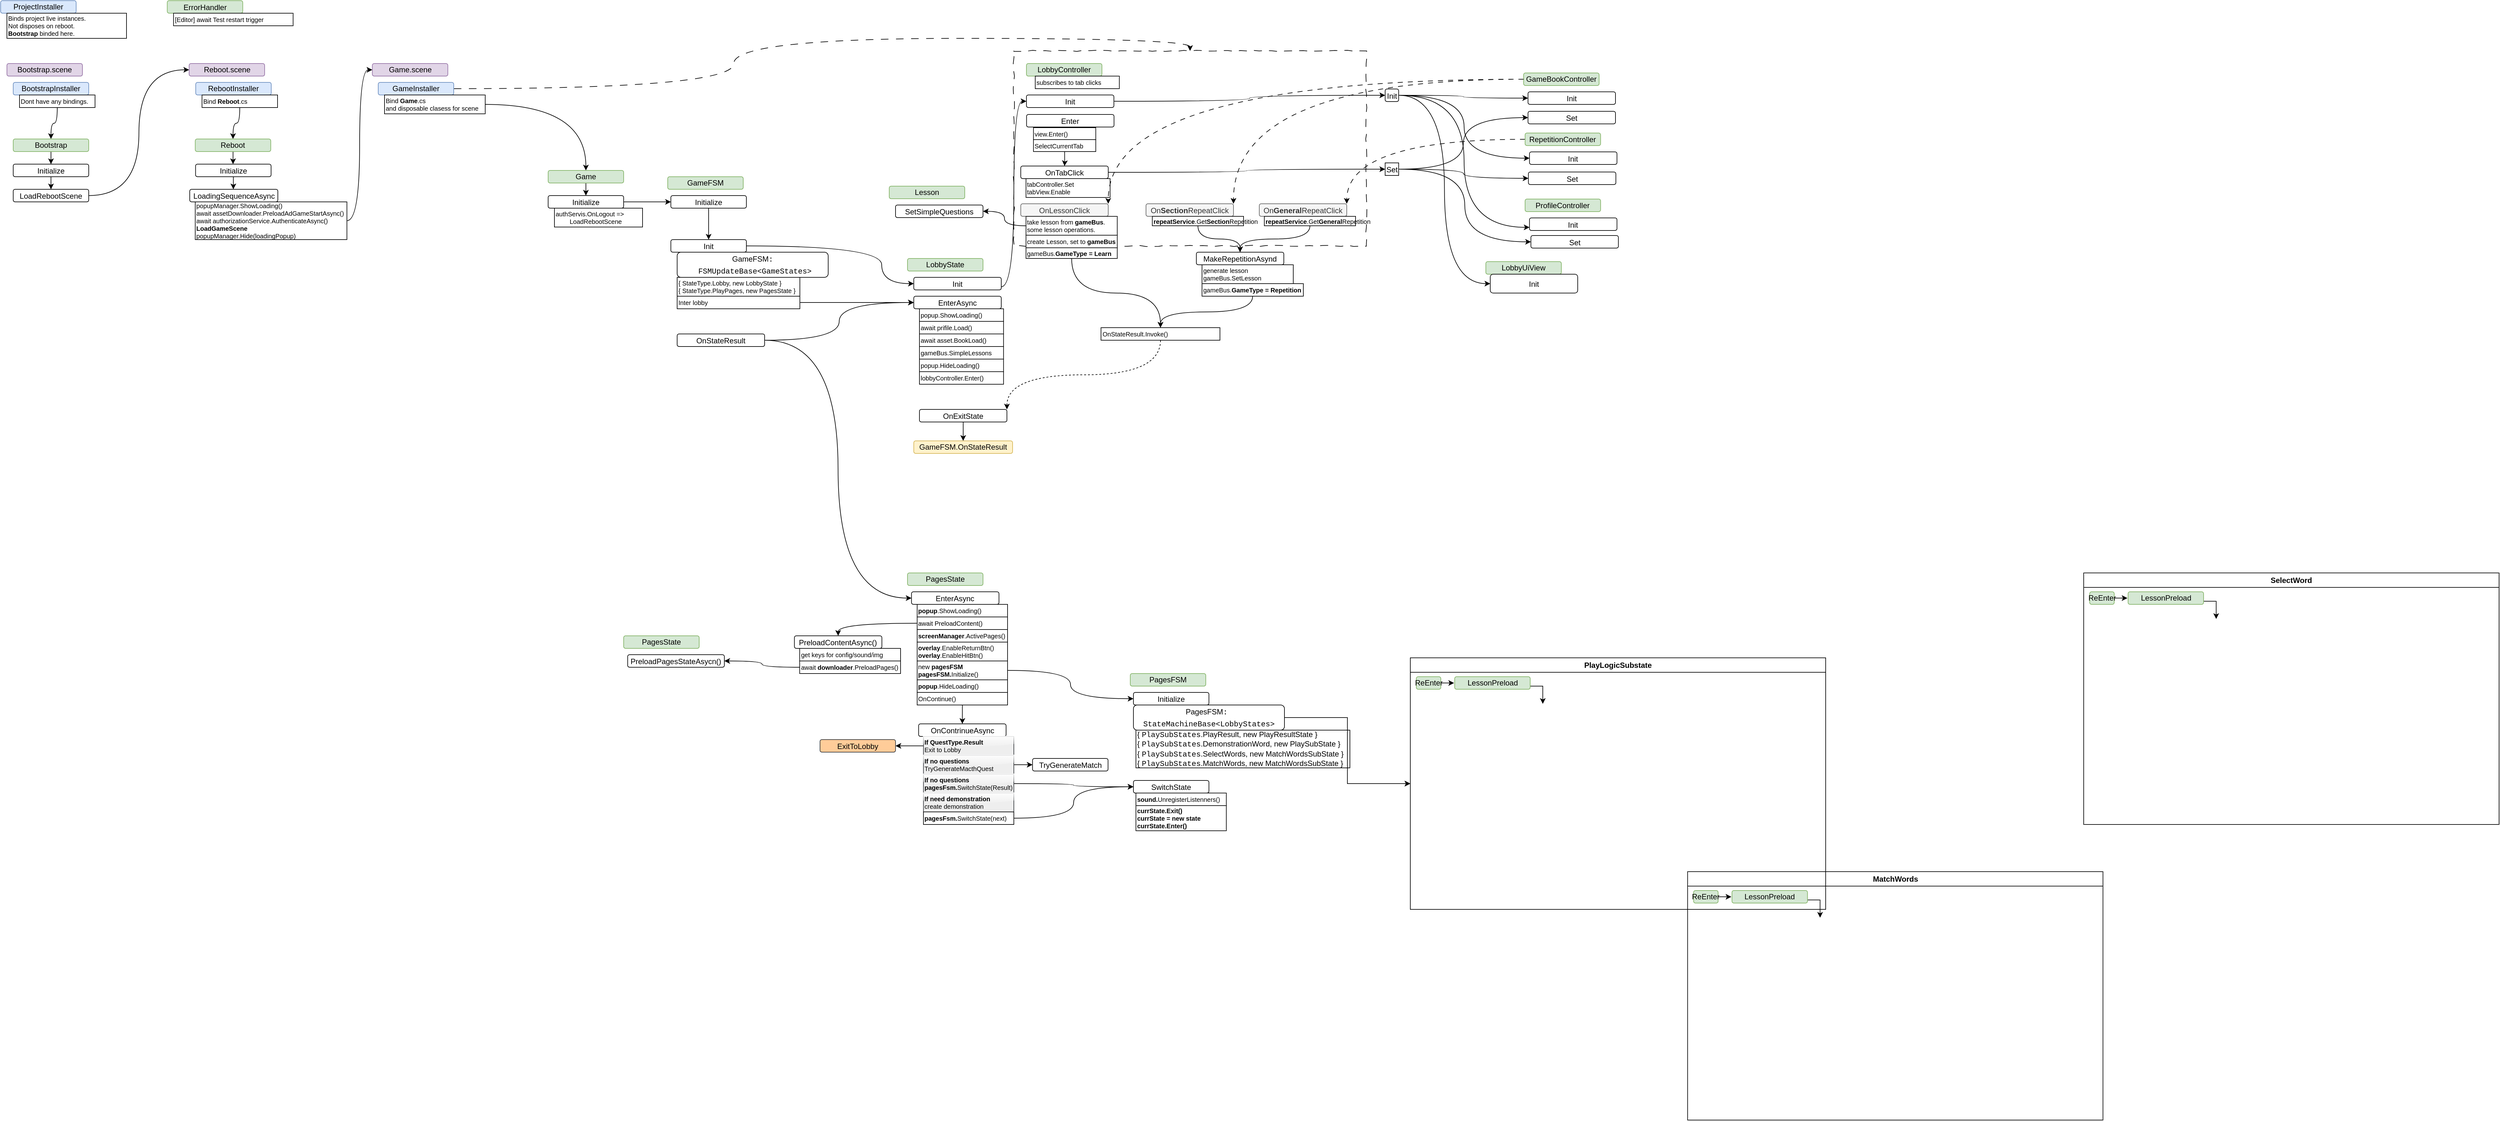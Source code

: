 <mxfile version="26.2.3">
  <diagram id="C5RBs43oDa-KdzZeNtuy" name="Page-1">
    <mxGraphModel dx="2013" dy="2471" grid="1" gridSize="10" guides="1" tooltips="1" connect="1" arrows="1" fold="1" page="1" pageScale="1" pageWidth="827" pageHeight="1169" math="0" shadow="0">
      <root>
        <mxCell id="WIyWlLk6GJQsqaUBKTNV-0" />
        <mxCell id="WIyWlLk6GJQsqaUBKTNV-1" parent="WIyWlLk6GJQsqaUBKTNV-0" />
        <mxCell id="1KqU4_mFGjawnfkBQMv8-101" value="" style="rounded=0;whiteSpace=wrap;html=1;fillColor=none;dashed=1;dashPattern=12 12;comic=1;" vertex="1" parent="WIyWlLk6GJQsqaUBKTNV-1">
          <mxGeometry x="1620" y="-1080" width="560" height="310" as="geometry" />
        </mxCell>
        <mxCell id="HNseLsLBakEeqUfx-rle-98" style="edgeStyle=orthogonalEdgeStyle;rounded=0;orthogonalLoop=1;jettySize=auto;html=1;entryX=0;entryY=0.5;entryDx=0;entryDy=0;exitX=1;exitY=0.5;exitDx=0;exitDy=0;curved=1;" parent="WIyWlLk6GJQsqaUBKTNV-1" source="1KqU4_mFGjawnfkBQMv8-122" target="1KqU4_mFGjawnfkBQMv8-116" edge="1">
          <mxGeometry relative="1" as="geometry" />
        </mxCell>
        <mxCell id="HNseLsLBakEeqUfx-rle-99" style="edgeStyle=orthogonalEdgeStyle;rounded=0;orthogonalLoop=1;jettySize=auto;html=1;entryX=0;entryY=0.5;entryDx=0;entryDy=0;exitX=1;exitY=0.5;exitDx=0;exitDy=0;curved=1;" parent="WIyWlLk6GJQsqaUBKTNV-1" source="1KqU4_mFGjawnfkBQMv8-122" target="1KqU4_mFGjawnfkBQMv8-123" edge="1">
          <mxGeometry relative="1" as="geometry" />
        </mxCell>
        <mxCell id="WIyWlLk6GJQsqaUBKTNV-3" value="&lt;div style=&quot;line-height: 18px;&quot;&gt;GameFSM&lt;span style=&quot;font-family: Menlo, Monaco, &amp;quot;Courier New&amp;quot;, monospace; white-space: pre;&quot;&gt;:&lt;br&gt; FSMUpdateBase&amp;lt;GameStates&amp;gt;&lt;/span&gt;&lt;/div&gt;" style="rounded=1;whiteSpace=wrap;html=1;fontSize=12;glass=0;strokeWidth=1;shadow=0;" parent="WIyWlLk6GJQsqaUBKTNV-1" vertex="1">
          <mxGeometry x="1085" y="-760" width="240" height="40" as="geometry" />
        </mxCell>
        <mxCell id="lwHccidv2fWYTVkOevZk-2" value="&lt;div&gt;&lt;span style=&quot;background-color: initial;&quot;&gt;{ StateType.Lobby, new LobbyState }&lt;/span&gt;&lt;br&gt;&lt;/div&gt;&lt;div&gt;{ StateType.PlayPages, new PagesState }&lt;/div&gt;" style="rounded=0;whiteSpace=wrap;html=1;align=left;fontSize=10;" parent="WIyWlLk6GJQsqaUBKTNV-1" vertex="1">
          <mxGeometry x="1085" y="-720" width="195" height="30" as="geometry" />
        </mxCell>
        <mxCell id="lwHccidv2fWYTVkOevZk-39" value="&lt;div&gt;LobbyState&lt;/div&gt;" style="rounded=1;whiteSpace=wrap;html=1;glass=0;strokeWidth=1;shadow=0;fillColor=#d5e8d4;strokeColor=#82b366;" parent="WIyWlLk6GJQsqaUBKTNV-1" vertex="1">
          <mxGeometry x="1451" y="-750" width="120" height="20" as="geometry" />
        </mxCell>
        <mxCell id="Aem0WX8BvzpRNGFWT9OV-11" value="PagesState" style="rounded=1;whiteSpace=wrap;html=1;glass=0;strokeWidth=1;shadow=0;fillColor=#d5e8d4;strokeColor=#82b366;" parent="WIyWlLk6GJQsqaUBKTNV-1" vertex="1">
          <mxGeometry x="1451" y="-250" width="120" height="20" as="geometry" />
        </mxCell>
        <mxCell id="HNseLsLBakEeqUfx-rle-73" style="edgeStyle=orthogonalEdgeStyle;rounded=0;orthogonalLoop=1;jettySize=auto;html=1;entryX=0;entryY=0.5;entryDx=0;entryDy=0;" parent="WIyWlLk6GJQsqaUBKTNV-1" source="HNseLsLBakEeqUfx-rle-0" target="HNseLsLBakEeqUfx-rle-38" edge="1">
          <mxGeometry relative="1" as="geometry" />
        </mxCell>
        <mxCell id="HNseLsLBakEeqUfx-rle-0" value="&lt;div style=&quot;line-height: 18px;&quot;&gt;PagesFSM&lt;span style=&quot;font-family: Menlo, Monaco, &amp;quot;Courier New&amp;quot;, monospace; white-space: pre;&quot;&gt;: &lt;br&gt;StateMachineBase&amp;lt;LobbyStates&amp;gt;&lt;/span&gt;&lt;/div&gt;" style="rounded=1;whiteSpace=wrap;html=1;fontSize=12;glass=0;strokeWidth=1;shadow=0;" parent="WIyWlLk6GJQsqaUBKTNV-1" vertex="1">
          <mxGeometry x="1810" y="-40" width="240" height="40" as="geometry" />
        </mxCell>
        <mxCell id="HNseLsLBakEeqUfx-rle-1" value="&lt;div&gt;{&amp;nbsp;&lt;span style=&quot;font-family: Menlo, Monaco, &amp;quot;Courier New&amp;quot;, monospace; white-space: pre;&quot;&gt;PlaySubStates&lt;/span&gt;.PlayResult, new PlayResultState }&lt;br&gt;&lt;/div&gt;&lt;div&gt;&lt;span style=&quot;background-color: initial; color: light-dark(rgb(0, 0, 0), rgb(255, 255, 255));&quot;&gt;{&amp;nbsp;&lt;/span&gt;&lt;span style=&quot;background-color: initial; color: light-dark(rgb(0, 0, 0), rgb(255, 255, 255)); font-family: Menlo, Monaco, &amp;quot;Courier New&amp;quot;, monospace; white-space: pre;&quot;&gt;Play&lt;/span&gt;&lt;span style=&quot;background-color: initial; color: light-dark(rgb(0, 0, 0), rgb(255, 255, 255)); font-family: Menlo, Monaco, &amp;quot;Courier New&amp;quot;, monospace; white-space: pre;&quot;&gt;SubStates&lt;/span&gt;&lt;span style=&quot;background-color: initial; color: light-dark(rgb(0, 0, 0), rgb(255, 255, 255));&quot;&gt;.DemonstrationWord, new PlaySubState }&lt;/span&gt;&lt;/div&gt;&lt;div&gt;&lt;div&gt;&lt;span style=&quot;background-color: initial;&quot;&gt;{&amp;nbsp;&lt;/span&gt;&lt;span style=&quot;background-color: initial; font-family: Menlo, Monaco, &amp;quot;Courier New&amp;quot;, monospace; white-space: pre;&quot;&gt;PlaySubStates&lt;/span&gt;&lt;span style=&quot;background-color: initial;&quot;&gt;.SelectWords, new MatchWordsSubState }&lt;/span&gt;&lt;span style=&quot;background-color: initial;&quot;&gt;&lt;br&gt;{&amp;nbsp;&lt;/span&gt;&lt;span style=&quot;background-color: initial; font-family: Menlo, Monaco, &amp;quot;Courier New&amp;quot;, monospace; white-space: pre;&quot;&gt;PlaySubStates&lt;/span&gt;&lt;span style=&quot;background-color: initial;&quot;&gt;.MatchWords, new MatchWordsSubState }&lt;/span&gt;&lt;/div&gt;&lt;/div&gt;" style="rounded=0;whiteSpace=wrap;html=1;align=left;" parent="WIyWlLk6GJQsqaUBKTNV-1" vertex="1">
          <mxGeometry x="1814" width="340" height="60" as="geometry" />
        </mxCell>
        <mxCell id="HNseLsLBakEeqUfx-rle-90" style="edgeStyle=orthogonalEdgeStyle;rounded=0;orthogonalLoop=1;jettySize=auto;html=1;entryX=0.5;entryY=0;entryDx=0;entryDy=0;" parent="WIyWlLk6GJQsqaUBKTNV-1" source="HNseLsLBakEeqUfx-rle-2" target="1KqU4_mFGjawnfkBQMv8-49" edge="1">
          <mxGeometry relative="1" as="geometry" />
        </mxCell>
        <mxCell id="HNseLsLBakEeqUfx-rle-2" value="&lt;div&gt;Game&lt;/div&gt;" style="rounded=1;whiteSpace=wrap;html=1;glass=0;strokeWidth=1;shadow=0;fillColor=#d5e8d4;strokeColor=#82b366;" parent="WIyWlLk6GJQsqaUBKTNV-1" vertex="1">
          <mxGeometry x="880" y="-890" width="120" height="20" as="geometry" />
        </mxCell>
        <mxCell id="HNseLsLBakEeqUfx-rle-68" value="MatchWords" style="swimlane;whiteSpace=wrap;html=1;startSize=23;" parent="WIyWlLk6GJQsqaUBKTNV-1" vertex="1">
          <mxGeometry x="2690.62" y="225" width="660" height="395" as="geometry">
            <mxRectangle x="2263" y="-150" width="180" height="30" as="alternateBounds" />
          </mxGeometry>
        </mxCell>
        <mxCell id="HNseLsLBakEeqUfx-rle-69" style="edgeStyle=orthogonalEdgeStyle;rounded=0;orthogonalLoop=1;jettySize=auto;html=1;exitX=1;exitY=0.75;exitDx=0;exitDy=0;" parent="HNseLsLBakEeqUfx-rle-68" source="HNseLsLBakEeqUfx-rle-70" edge="1">
          <mxGeometry relative="1" as="geometry">
            <Array as="points">
              <mxPoint x="210.5" y="45" />
            </Array>
            <mxPoint x="210.5" y="73.2" as="targetPoint" />
          </mxGeometry>
        </mxCell>
        <mxCell id="HNseLsLBakEeqUfx-rle-70" value="&lt;div&gt;LessonPreload&lt;/div&gt;" style="rounded=1;whiteSpace=wrap;html=1;glass=0;strokeWidth=1;shadow=0;fillColor=#d5e8d4;strokeColor=#82b366;" parent="HNseLsLBakEeqUfx-rle-68" vertex="1">
          <mxGeometry x="70.5" y="30" width="120" height="20" as="geometry" />
        </mxCell>
        <mxCell id="HNseLsLBakEeqUfx-rle-71" style="edgeStyle=orthogonalEdgeStyle;rounded=0;orthogonalLoop=1;jettySize=auto;html=1;exitX=1;exitY=0.5;exitDx=0;exitDy=0;" parent="HNseLsLBakEeqUfx-rle-68" source="HNseLsLBakEeqUfx-rle-72" edge="1">
          <mxGeometry relative="1" as="geometry">
            <mxPoint x="69.5" y="40" as="targetPoint" />
          </mxGeometry>
        </mxCell>
        <mxCell id="HNseLsLBakEeqUfx-rle-72" value="ReEnter" style="rounded=1;whiteSpace=wrap;html=1;glass=0;strokeWidth=1;shadow=0;fillColor=#d5e8d4;strokeColor=#82b366;" parent="HNseLsLBakEeqUfx-rle-68" vertex="1">
          <mxGeometry x="9.5" y="30" width="39" height="20" as="geometry" />
        </mxCell>
        <mxCell id="HNseLsLBakEeqUfx-rle-74" value="" style="edgeStyle=orthogonalEdgeStyle;rounded=0;orthogonalLoop=1;jettySize=auto;html=1;entryX=0;entryY=0.5;entryDx=0;entryDy=0;" parent="WIyWlLk6GJQsqaUBKTNV-1" source="HNseLsLBakEeqUfx-rle-0" target="HNseLsLBakEeqUfx-rle-38" edge="1">
          <mxGeometry relative="1" as="geometry">
            <mxPoint x="1919" y="-140" as="sourcePoint" />
            <mxPoint x="2223" y="-140" as="targetPoint" />
          </mxGeometry>
        </mxCell>
        <mxCell id="HNseLsLBakEeqUfx-rle-38" value="PlayLogicSubstate" style="swimlane;whiteSpace=wrap;html=1;" parent="WIyWlLk6GJQsqaUBKTNV-1" vertex="1">
          <mxGeometry x="2250" y="-115" width="660" height="400" as="geometry">
            <mxRectangle x="2054" y="-155" width="180" height="30" as="alternateBounds" />
          </mxGeometry>
        </mxCell>
        <mxCell id="HNseLsLBakEeqUfx-rle-43" style="edgeStyle=orthogonalEdgeStyle;rounded=0;orthogonalLoop=1;jettySize=auto;html=1;exitX=1;exitY=0.75;exitDx=0;exitDy=0;" parent="HNseLsLBakEeqUfx-rle-38" source="HNseLsLBakEeqUfx-rle-44" edge="1">
          <mxGeometry relative="1" as="geometry">
            <Array as="points">
              <mxPoint x="210.5" y="45" />
            </Array>
            <mxPoint x="210.5" y="73.2" as="targetPoint" />
          </mxGeometry>
        </mxCell>
        <mxCell id="HNseLsLBakEeqUfx-rle-44" value="&lt;div&gt;LessonPreload&lt;/div&gt;" style="rounded=1;whiteSpace=wrap;html=1;glass=0;strokeWidth=1;shadow=0;fillColor=#d5e8d4;strokeColor=#82b366;" parent="HNseLsLBakEeqUfx-rle-38" vertex="1">
          <mxGeometry x="70.5" y="30" width="120" height="20" as="geometry" />
        </mxCell>
        <mxCell id="HNseLsLBakEeqUfx-rle-53" style="edgeStyle=orthogonalEdgeStyle;rounded=0;orthogonalLoop=1;jettySize=auto;html=1;exitX=1;exitY=0.5;exitDx=0;exitDy=0;" parent="HNseLsLBakEeqUfx-rle-38" source="HNseLsLBakEeqUfx-rle-54" edge="1">
          <mxGeometry relative="1" as="geometry">
            <mxPoint x="69.5" y="40" as="targetPoint" />
          </mxGeometry>
        </mxCell>
        <mxCell id="HNseLsLBakEeqUfx-rle-54" value="ReEnter" style="rounded=1;whiteSpace=wrap;html=1;glass=0;strokeWidth=1;shadow=0;fillColor=#d5e8d4;strokeColor=#82b366;" parent="HNseLsLBakEeqUfx-rle-38" vertex="1">
          <mxGeometry x="9.5" y="30" width="39" height="20" as="geometry" />
        </mxCell>
        <mxCell id="HNseLsLBakEeqUfx-rle-81" style="edgeStyle=orthogonalEdgeStyle;rounded=0;orthogonalLoop=1;jettySize=auto;html=1;entryX=0;entryY=0.5;entryDx=0;entryDy=0;curved=1;" parent="WIyWlLk6GJQsqaUBKTNV-1" source="1KqU4_mFGjawnfkBQMv8-128" target="1KqU4_mFGjawnfkBQMv8-175" edge="1">
          <mxGeometry relative="1" as="geometry">
            <mxPoint x="1650" y="-290" as="targetPoint" />
            <mxPoint x="1571" y="-200" as="sourcePoint" />
          </mxGeometry>
        </mxCell>
        <mxCell id="HNseLsLBakEeqUfx-rle-82" value="SelectWord" style="swimlane;whiteSpace=wrap;html=1;startSize=23;" parent="WIyWlLk6GJQsqaUBKTNV-1" vertex="1">
          <mxGeometry x="3320" y="-250" width="660" height="400" as="geometry">
            <mxRectangle x="2464" y="-150" width="180" height="30" as="alternateBounds" />
          </mxGeometry>
        </mxCell>
        <mxCell id="HNseLsLBakEeqUfx-rle-83" style="edgeStyle=orthogonalEdgeStyle;rounded=0;orthogonalLoop=1;jettySize=auto;html=1;exitX=1;exitY=0.75;exitDx=0;exitDy=0;" parent="HNseLsLBakEeqUfx-rle-82" source="HNseLsLBakEeqUfx-rle-84" edge="1">
          <mxGeometry relative="1" as="geometry">
            <Array as="points">
              <mxPoint x="210.5" y="45" />
            </Array>
            <mxPoint x="210.5" y="73.2" as="targetPoint" />
          </mxGeometry>
        </mxCell>
        <mxCell id="HNseLsLBakEeqUfx-rle-84" value="&lt;div&gt;LessonPreload&lt;/div&gt;" style="rounded=1;whiteSpace=wrap;html=1;glass=0;strokeWidth=1;shadow=0;fillColor=#d5e8d4;strokeColor=#82b366;" parent="HNseLsLBakEeqUfx-rle-82" vertex="1">
          <mxGeometry x="70.5" y="30" width="120" height="20" as="geometry" />
        </mxCell>
        <mxCell id="HNseLsLBakEeqUfx-rle-85" style="edgeStyle=orthogonalEdgeStyle;rounded=0;orthogonalLoop=1;jettySize=auto;html=1;exitX=1;exitY=0.5;exitDx=0;exitDy=0;" parent="HNseLsLBakEeqUfx-rle-82" source="HNseLsLBakEeqUfx-rle-86" edge="1">
          <mxGeometry relative="1" as="geometry">
            <mxPoint x="69.5" y="40" as="targetPoint" />
          </mxGeometry>
        </mxCell>
        <mxCell id="HNseLsLBakEeqUfx-rle-86" value="ReEnter" style="rounded=1;whiteSpace=wrap;html=1;glass=0;strokeWidth=1;shadow=0;fillColor=#d5e8d4;strokeColor=#82b366;" parent="HNseLsLBakEeqUfx-rle-82" vertex="1">
          <mxGeometry x="9.5" y="30" width="39" height="20" as="geometry" />
        </mxCell>
        <mxCell id="Xbszcy3RC4SYlAQT6yKl-1" style="edgeStyle=orthogonalEdgeStyle;rounded=0;orthogonalLoop=1;jettySize=auto;html=1;exitX=0.5;exitY=1;exitDx=0;exitDy=0;" parent="WIyWlLk6GJQsqaUBKTNV-1" source="lwHccidv2fWYTVkOevZk-2" target="lwHccidv2fWYTVkOevZk-2" edge="1">
          <mxGeometry relative="1" as="geometry" />
        </mxCell>
        <mxCell id="1KqU4_mFGjawnfkBQMv8-161" style="edgeStyle=orthogonalEdgeStyle;rounded=0;orthogonalLoop=1;jettySize=auto;html=1;entryX=1;entryY=0;entryDx=0;entryDy=0;curved=1;dashed=1;exitX=0.5;exitY=1;exitDx=0;exitDy=0;" edge="1" parent="WIyWlLk6GJQsqaUBKTNV-1" source="1KqU4_mFGjawnfkBQMv8-85" target="1KqU4_mFGjawnfkBQMv8-162">
          <mxGeometry relative="1" as="geometry" />
        </mxCell>
        <mxCell id="Xbszcy3RC4SYlAQT6yKl-18" value="&lt;div&gt;GameFSM.OnStateResult&lt;/div&gt;" style="rounded=1;whiteSpace=wrap;html=1;glass=0;strokeWidth=1;shadow=0;fillColor=#fff2cc;strokeColor=#d6b656;" parent="WIyWlLk6GJQsqaUBKTNV-1" vertex="1">
          <mxGeometry x="1461" y="-460" width="157" height="20" as="geometry" />
        </mxCell>
        <mxCell id="1KqU4_mFGjawnfkBQMv8-0" value="&lt;div&gt;Bootstrap.scene&lt;/div&gt;" style="rounded=1;whiteSpace=wrap;html=1;glass=0;strokeWidth=1;shadow=0;fillColor=#e1d5e7;strokeColor=#9673a6;" vertex="1" parent="WIyWlLk6GJQsqaUBKTNV-1">
          <mxGeometry x="20" y="-1060" width="120" height="20" as="geometry" />
        </mxCell>
        <mxCell id="1KqU4_mFGjawnfkBQMv8-1" value="&lt;div&gt;Reboot.scene&lt;/div&gt;" style="rounded=1;whiteSpace=wrap;html=1;glass=0;strokeWidth=1;shadow=0;fillColor=#e1d5e7;strokeColor=#9673a6;" vertex="1" parent="WIyWlLk6GJQsqaUBKTNV-1">
          <mxGeometry x="309.51" y="-1060" width="120" height="20" as="geometry" />
        </mxCell>
        <mxCell id="1KqU4_mFGjawnfkBQMv8-2" value="&lt;div&gt;Game.scene&lt;/div&gt;" style="rounded=1;whiteSpace=wrap;html=1;glass=0;strokeWidth=1;shadow=0;fillColor=#e1d5e7;strokeColor=#9673a6;" vertex="1" parent="WIyWlLk6GJQsqaUBKTNV-1">
          <mxGeometry x="600.63" y="-1060" width="120" height="20" as="geometry" />
        </mxCell>
        <mxCell id="1KqU4_mFGjawnfkBQMv8-3" value="&lt;div&gt;ProjectInstaller&lt;/div&gt;" style="rounded=1;whiteSpace=wrap;html=1;glass=0;strokeWidth=1;shadow=0;fillColor=#dae8fc;strokeColor=#6c8ebf;" vertex="1" parent="WIyWlLk6GJQsqaUBKTNV-1">
          <mxGeometry x="10" y="-1160" width="120" height="20" as="geometry" />
        </mxCell>
        <mxCell id="1KqU4_mFGjawnfkBQMv8-5" value="&lt;div&gt;Binds project live instances.&lt;br&gt;Not disposes on reboot.&lt;/div&gt;&lt;div&gt;&lt;b&gt;Bootstrap&lt;/b&gt; binded here.&lt;/div&gt;" style="rounded=0;whiteSpace=wrap;html=1;align=left;fontSize=10;" vertex="1" parent="WIyWlLk6GJQsqaUBKTNV-1">
          <mxGeometry x="20" y="-1140" width="190" height="40" as="geometry" />
        </mxCell>
        <mxCell id="1KqU4_mFGjawnfkBQMv8-7" value="&lt;div&gt;BootstrapInstaller&lt;/div&gt;" style="rounded=1;whiteSpace=wrap;html=1;glass=0;strokeWidth=1;shadow=0;fillColor=#dae8fc;strokeColor=#6c8ebf;" vertex="1" parent="WIyWlLk6GJQsqaUBKTNV-1">
          <mxGeometry x="30" y="-1030" width="120" height="20" as="geometry" />
        </mxCell>
        <mxCell id="1KqU4_mFGjawnfkBQMv8-48" style="edgeStyle=orthogonalEdgeStyle;rounded=0;orthogonalLoop=1;jettySize=auto;html=1;entryX=0.5;entryY=0;entryDx=0;entryDy=0;curved=1;" edge="1" parent="WIyWlLk6GJQsqaUBKTNV-1" source="1KqU4_mFGjawnfkBQMv8-8" target="1KqU4_mFGjawnfkBQMv8-9">
          <mxGeometry relative="1" as="geometry" />
        </mxCell>
        <mxCell id="1KqU4_mFGjawnfkBQMv8-8" value="Dont have any bindings." style="rounded=0;whiteSpace=wrap;html=1;align=left;fontSize=10;" vertex="1" parent="WIyWlLk6GJQsqaUBKTNV-1">
          <mxGeometry x="40" y="-1010" width="120" height="20" as="geometry" />
        </mxCell>
        <mxCell id="1KqU4_mFGjawnfkBQMv8-15" style="edgeStyle=orthogonalEdgeStyle;rounded=0;orthogonalLoop=1;jettySize=auto;html=1;entryX=0.5;entryY=0;entryDx=0;entryDy=0;" edge="1" parent="WIyWlLk6GJQsqaUBKTNV-1" source="1KqU4_mFGjawnfkBQMv8-9" target="1KqU4_mFGjawnfkBQMv8-45">
          <mxGeometry relative="1" as="geometry">
            <mxPoint x="70" y="-880" as="targetPoint" />
          </mxGeometry>
        </mxCell>
        <mxCell id="1KqU4_mFGjawnfkBQMv8-9" value="&lt;div&gt;Bootstrap&lt;/div&gt;" style="rounded=1;whiteSpace=wrap;html=1;glass=0;strokeWidth=1;shadow=0;fillColor=#d5e8d4;strokeColor=#82b366;" vertex="1" parent="WIyWlLk6GJQsqaUBKTNV-1">
          <mxGeometry x="30" y="-940" width="120" height="20" as="geometry" />
        </mxCell>
        <mxCell id="1KqU4_mFGjawnfkBQMv8-11" value="&lt;div style=&quot;line-height: 18px;&quot;&gt;ErrorHandler&lt;/div&gt;" style="rounded=1;whiteSpace=wrap;html=1;fontSize=12;glass=0;strokeWidth=1;shadow=0;fillColor=#d5e8d4;strokeColor=#82b366;" vertex="1" parent="WIyWlLk6GJQsqaUBKTNV-1">
          <mxGeometry x="274.75" y="-1160" width="120" height="20" as="geometry" />
        </mxCell>
        <mxCell id="1KqU4_mFGjawnfkBQMv8-13" value="[Editor] await Test restart trigger" style="rounded=0;whiteSpace=wrap;html=1;align=left;fontSize=10;" vertex="1" parent="WIyWlLk6GJQsqaUBKTNV-1">
          <mxGeometry x="284.75" y="-1140" width="190" height="20" as="geometry" />
        </mxCell>
        <mxCell id="1KqU4_mFGjawnfkBQMv8-22" style="edgeStyle=orthogonalEdgeStyle;rounded=0;orthogonalLoop=1;jettySize=auto;html=1;entryX=0;entryY=0.5;entryDx=0;entryDy=0;curved=1;exitX=1;exitY=0.5;exitDx=0;exitDy=0;" edge="1" parent="WIyWlLk6GJQsqaUBKTNV-1" source="1KqU4_mFGjawnfkBQMv8-46" target="1KqU4_mFGjawnfkBQMv8-1">
          <mxGeometry relative="1" as="geometry" />
        </mxCell>
        <mxCell id="1KqU4_mFGjawnfkBQMv8-18" value="&lt;div&gt;RebootInstaller&lt;/div&gt;" style="rounded=1;whiteSpace=wrap;html=1;glass=0;strokeWidth=1;shadow=0;fillColor=#dae8fc;strokeColor=#6c8ebf;" vertex="1" parent="WIyWlLk6GJQsqaUBKTNV-1">
          <mxGeometry x="320" y="-1030" width="120" height="20" as="geometry" />
        </mxCell>
        <mxCell id="1KqU4_mFGjawnfkBQMv8-32" style="edgeStyle=orthogonalEdgeStyle;rounded=0;orthogonalLoop=1;jettySize=auto;html=1;entryX=0.5;entryY=0;entryDx=0;entryDy=0;curved=1;" edge="1" parent="WIyWlLk6GJQsqaUBKTNV-1" source="1KqU4_mFGjawnfkBQMv8-19" target="1KqU4_mFGjawnfkBQMv8-23">
          <mxGeometry relative="1" as="geometry" />
        </mxCell>
        <mxCell id="1KqU4_mFGjawnfkBQMv8-19" value="Bind &lt;b&gt;Reboot&lt;/b&gt;.cs" style="rounded=0;whiteSpace=wrap;html=1;align=left;fontSize=10;" vertex="1" parent="WIyWlLk6GJQsqaUBKTNV-1">
          <mxGeometry x="330" y="-1010" width="120" height="20" as="geometry" />
        </mxCell>
        <mxCell id="1KqU4_mFGjawnfkBQMv8-26" style="edgeStyle=orthogonalEdgeStyle;rounded=0;orthogonalLoop=1;jettySize=auto;html=1;entryX=0.5;entryY=0;entryDx=0;entryDy=0;" edge="1" parent="WIyWlLk6GJQsqaUBKTNV-1" source="1KqU4_mFGjawnfkBQMv8-20" target="1KqU4_mFGjawnfkBQMv8-24">
          <mxGeometry relative="1" as="geometry" />
        </mxCell>
        <mxCell id="1KqU4_mFGjawnfkBQMv8-20" value="&lt;div style=&quot;line-height: 18px;&quot;&gt;Initialize&lt;/div&gt;" style="rounded=1;whiteSpace=wrap;html=1;fontSize=12;glass=0;strokeWidth=1;shadow=0;" vertex="1" parent="WIyWlLk6GJQsqaUBKTNV-1">
          <mxGeometry x="319.76" y="-900" width="120" height="20" as="geometry" />
        </mxCell>
        <mxCell id="1KqU4_mFGjawnfkBQMv8-27" style="edgeStyle=orthogonalEdgeStyle;rounded=0;orthogonalLoop=1;jettySize=auto;html=1;entryX=0;entryY=0.5;entryDx=0;entryDy=0;curved=1;exitX=1;exitY=0.5;exitDx=0;exitDy=0;" edge="1" parent="WIyWlLk6GJQsqaUBKTNV-1" source="1KqU4_mFGjawnfkBQMv8-21" target="1KqU4_mFGjawnfkBQMv8-2">
          <mxGeometry relative="1" as="geometry" />
        </mxCell>
        <mxCell id="1KqU4_mFGjawnfkBQMv8-21" value="&lt;div&gt;popupManager.ShowLoading()&lt;br&gt;await assetDownloader.PreloadAdGameStartAsync()&lt;br&gt;await authorizationService.AuthenticateAsync()&lt;br&gt;&lt;b&gt;LoadGameScene&lt;/b&gt;&lt;br&gt;popupManager.Hide(loadingPopup)&lt;/div&gt;" style="rounded=0;whiteSpace=wrap;html=1;align=left;fontSize=10;" vertex="1" parent="WIyWlLk6GJQsqaUBKTNV-1">
          <mxGeometry x="319.25" y="-840" width="241" height="60" as="geometry" />
        </mxCell>
        <mxCell id="1KqU4_mFGjawnfkBQMv8-25" style="edgeStyle=orthogonalEdgeStyle;rounded=0;orthogonalLoop=1;jettySize=auto;html=1;" edge="1" parent="WIyWlLk6GJQsqaUBKTNV-1" source="1KqU4_mFGjawnfkBQMv8-23" target="1KqU4_mFGjawnfkBQMv8-20">
          <mxGeometry relative="1" as="geometry" />
        </mxCell>
        <mxCell id="1KqU4_mFGjawnfkBQMv8-23" value="&lt;div&gt;Reboot&lt;/div&gt;" style="rounded=1;whiteSpace=wrap;html=1;glass=0;strokeWidth=1;shadow=0;fillColor=#d5e8d4;strokeColor=#82b366;" vertex="1" parent="WIyWlLk6GJQsqaUBKTNV-1">
          <mxGeometry x="319.25" y="-940" width="120" height="20" as="geometry" />
        </mxCell>
        <mxCell id="1KqU4_mFGjawnfkBQMv8-24" value="&lt;div style=&quot;line-height: 18px;&quot;&gt;LoadingSequenceAsync&lt;/div&gt;" style="rounded=1;whiteSpace=wrap;html=1;fontSize=12;glass=0;strokeWidth=1;shadow=0;" vertex="1" parent="WIyWlLk6GJQsqaUBKTNV-1">
          <mxGeometry x="310.5" y="-860" width="140" height="20" as="geometry" />
        </mxCell>
        <mxCell id="1KqU4_mFGjawnfkBQMv8-87" style="edgeStyle=orthogonalEdgeStyle;rounded=0;orthogonalLoop=1;jettySize=auto;html=1;curved=1;dashed=1;dashPattern=12 12;entryX=0.5;entryY=0;entryDx=0;entryDy=0;" edge="1" parent="WIyWlLk6GJQsqaUBKTNV-1" source="1KqU4_mFGjawnfkBQMv8-33" target="1KqU4_mFGjawnfkBQMv8-101">
          <mxGeometry relative="1" as="geometry">
            <mxPoint x="1330" y="-1040" as="targetPoint" />
          </mxGeometry>
        </mxCell>
        <mxCell id="1KqU4_mFGjawnfkBQMv8-33" value="&lt;div&gt;GameInstaller&lt;/div&gt;" style="rounded=1;whiteSpace=wrap;html=1;glass=0;strokeWidth=1;shadow=0;fillColor=#dae8fc;strokeColor=#6c8ebf;" vertex="1" parent="WIyWlLk6GJQsqaUBKTNV-1">
          <mxGeometry x="610.0" y="-1030" width="120" height="20" as="geometry" />
        </mxCell>
        <mxCell id="1KqU4_mFGjawnfkBQMv8-39" style="edgeStyle=orthogonalEdgeStyle;rounded=0;orthogonalLoop=1;jettySize=auto;html=1;entryX=0.5;entryY=0;entryDx=0;entryDy=0;curved=1;" edge="1" parent="WIyWlLk6GJQsqaUBKTNV-1" source="1KqU4_mFGjawnfkBQMv8-34" target="HNseLsLBakEeqUfx-rle-2">
          <mxGeometry relative="1" as="geometry">
            <mxPoint x="670.63" y="-940" as="targetPoint" />
          </mxGeometry>
        </mxCell>
        <mxCell id="1KqU4_mFGjawnfkBQMv8-34" value="Bind &lt;b&gt;Game&lt;/b&gt;.cs&lt;br&gt;and disposable clasess for scene" style="rounded=0;whiteSpace=wrap;html=1;align=left;fontSize=10;" vertex="1" parent="WIyWlLk6GJQsqaUBKTNV-1">
          <mxGeometry x="620" y="-1010" width="160" height="30" as="geometry" />
        </mxCell>
        <mxCell id="1KqU4_mFGjawnfkBQMv8-47" style="edgeStyle=orthogonalEdgeStyle;rounded=0;orthogonalLoop=1;jettySize=auto;html=1;entryX=0.5;entryY=0;entryDx=0;entryDy=0;" edge="1" parent="WIyWlLk6GJQsqaUBKTNV-1" source="1KqU4_mFGjawnfkBQMv8-45" target="1KqU4_mFGjawnfkBQMv8-46">
          <mxGeometry relative="1" as="geometry" />
        </mxCell>
        <mxCell id="1KqU4_mFGjawnfkBQMv8-45" value="&lt;div style=&quot;line-height: 18px;&quot;&gt;Initialize&lt;/div&gt;" style="rounded=1;whiteSpace=wrap;html=1;fontSize=12;glass=0;strokeWidth=1;shadow=0;" vertex="1" parent="WIyWlLk6GJQsqaUBKTNV-1">
          <mxGeometry x="30" y="-900" width="120" height="20" as="geometry" />
        </mxCell>
        <mxCell id="1KqU4_mFGjawnfkBQMv8-46" value="&lt;div style=&quot;line-height: 18px;&quot;&gt;LoadRebootScene&lt;/div&gt;" style="rounded=1;whiteSpace=wrap;html=1;fontSize=12;glass=0;strokeWidth=1;shadow=0;" vertex="1" parent="WIyWlLk6GJQsqaUBKTNV-1">
          <mxGeometry x="30" y="-860" width="120" height="20" as="geometry" />
        </mxCell>
        <mxCell id="1KqU4_mFGjawnfkBQMv8-54" style="edgeStyle=orthogonalEdgeStyle;rounded=0;orthogonalLoop=1;jettySize=auto;html=1;curved=1;" edge="1" parent="WIyWlLk6GJQsqaUBKTNV-1" source="1KqU4_mFGjawnfkBQMv8-49" target="1KqU4_mFGjawnfkBQMv8-53">
          <mxGeometry relative="1" as="geometry">
            <mxPoint x="1030" y="-840.0" as="targetPoint" />
          </mxGeometry>
        </mxCell>
        <mxCell id="1KqU4_mFGjawnfkBQMv8-49" value="&lt;div style=&quot;line-height: 18px;&quot;&gt;Initialize&lt;/div&gt;" style="rounded=1;whiteSpace=wrap;html=1;fontSize=12;glass=0;strokeWidth=1;shadow=0;" vertex="1" parent="WIyWlLk6GJQsqaUBKTNV-1">
          <mxGeometry x="880" y="-850" width="120" height="20" as="geometry" />
        </mxCell>
        <mxCell id="1KqU4_mFGjawnfkBQMv8-52" value="&lt;div&gt;GameFSM&lt;/div&gt;" style="rounded=1;whiteSpace=wrap;html=1;glass=0;strokeWidth=1;shadow=0;fillColor=#d5e8d4;strokeColor=#82b366;" vertex="1" parent="WIyWlLk6GJQsqaUBKTNV-1">
          <mxGeometry x="1070" y="-880" width="120" height="20" as="geometry" />
        </mxCell>
        <mxCell id="1KqU4_mFGjawnfkBQMv8-57" style="edgeStyle=orthogonalEdgeStyle;rounded=0;orthogonalLoop=1;jettySize=auto;html=1;entryX=0.5;entryY=0;entryDx=0;entryDy=0;" edge="1" parent="WIyWlLk6GJQsqaUBKTNV-1" source="1KqU4_mFGjawnfkBQMv8-53" target="1KqU4_mFGjawnfkBQMv8-56">
          <mxGeometry relative="1" as="geometry" />
        </mxCell>
        <mxCell id="1KqU4_mFGjawnfkBQMv8-53" value="&lt;div style=&quot;line-height: 18px;&quot;&gt;Initialize&lt;/div&gt;" style="rounded=1;whiteSpace=wrap;html=1;fontSize=12;glass=0;strokeWidth=1;shadow=0;" vertex="1" parent="WIyWlLk6GJQsqaUBKTNV-1">
          <mxGeometry x="1075" y="-850" width="120" height="20" as="geometry" />
        </mxCell>
        <mxCell id="1KqU4_mFGjawnfkBQMv8-55" value="authServis.OnLogout =&amp;gt;&lt;div&gt;&lt;span style=&quot;white-space: pre;&quot;&gt;&#x9;&lt;/span&gt;LoadRebootScene&lt;br&gt;&lt;/div&gt;" style="rounded=0;whiteSpace=wrap;html=1;align=left;fontSize=10;" vertex="1" parent="WIyWlLk6GJQsqaUBKTNV-1">
          <mxGeometry x="890" y="-830" width="140" height="30" as="geometry" />
        </mxCell>
        <mxCell id="1KqU4_mFGjawnfkBQMv8-83" style="edgeStyle=orthogonalEdgeStyle;rounded=0;orthogonalLoop=1;jettySize=auto;html=1;entryX=0;entryY=0.5;entryDx=0;entryDy=0;curved=1;" edge="1" parent="WIyWlLk6GJQsqaUBKTNV-1" source="1KqU4_mFGjawnfkBQMv8-56" target="1KqU4_mFGjawnfkBQMv8-82">
          <mxGeometry relative="1" as="geometry">
            <Array as="points">
              <mxPoint x="1410" y="-770" />
              <mxPoint x="1410" y="-710" />
            </Array>
          </mxGeometry>
        </mxCell>
        <mxCell id="1KqU4_mFGjawnfkBQMv8-56" value="&lt;div style=&quot;line-height: 18px;&quot;&gt;Init&lt;/div&gt;" style="rounded=1;whiteSpace=wrap;html=1;fontSize=12;glass=0;strokeWidth=1;shadow=0;" vertex="1" parent="WIyWlLk6GJQsqaUBKTNV-1">
          <mxGeometry x="1075" y="-780" width="120" height="20" as="geometry" />
        </mxCell>
        <mxCell id="1KqU4_mFGjawnfkBQMv8-89" style="edgeStyle=orthogonalEdgeStyle;rounded=0;orthogonalLoop=1;jettySize=auto;html=1;exitX=1;exitY=0.75;exitDx=0;exitDy=0;curved=1;entryX=0;entryY=0.5;entryDx=0;entryDy=0;" edge="1" parent="WIyWlLk6GJQsqaUBKTNV-1" source="1KqU4_mFGjawnfkBQMv8-82" target="1KqU4_mFGjawnfkBQMv8-88">
          <mxGeometry relative="1" as="geometry" />
        </mxCell>
        <mxCell id="1KqU4_mFGjawnfkBQMv8-82" value="&lt;div style=&quot;line-height: 18px;&quot;&gt;Init&lt;/div&gt;" style="rounded=1;whiteSpace=wrap;html=1;fontSize=12;glass=0;strokeWidth=1;shadow=0;" vertex="1" parent="WIyWlLk6GJQsqaUBKTNV-1">
          <mxGeometry x="1461" y="-720" width="139" height="20" as="geometry" />
        </mxCell>
        <mxCell id="1KqU4_mFGjawnfkBQMv8-137" style="edgeStyle=orthogonalEdgeStyle;rounded=0;orthogonalLoop=1;jettySize=auto;html=1;curved=1;exitX=0.5;exitY=1;exitDx=0;exitDy=0;" edge="1" parent="WIyWlLk6GJQsqaUBKTNV-1" source="1KqU4_mFGjawnfkBQMv8-162" target="Xbszcy3RC4SYlAQT6yKl-18">
          <mxGeometry relative="1" as="geometry">
            <mxPoint x="1853.82" y="-574" as="sourcePoint" />
          </mxGeometry>
        </mxCell>
        <mxCell id="1KqU4_mFGjawnfkBQMv8-85" value="OnStateResult.Invoke()" style="rounded=0;whiteSpace=wrap;html=1;align=left;fontSize=10;" vertex="1" parent="WIyWlLk6GJQsqaUBKTNV-1">
          <mxGeometry x="1758.5" y="-640" width="189" height="20" as="geometry" />
        </mxCell>
        <mxCell id="1KqU4_mFGjawnfkBQMv8-86" value="&lt;div&gt;LobbyController&lt;/div&gt;" style="rounded=1;whiteSpace=wrap;html=1;glass=0;strokeWidth=1;shadow=0;fillColor=#d5e8d4;strokeColor=#82b366;" vertex="1" parent="WIyWlLk6GJQsqaUBKTNV-1">
          <mxGeometry x="1640" y="-1060" width="120" height="20" as="geometry" />
        </mxCell>
        <mxCell id="1KqU4_mFGjawnfkBQMv8-97" style="edgeStyle=orthogonalEdgeStyle;rounded=0;orthogonalLoop=1;jettySize=auto;html=1;entryX=0;entryY=0.5;entryDx=0;entryDy=0;curved=1;exitX=1;exitY=0.5;exitDx=0;exitDy=0;" edge="1" parent="WIyWlLk6GJQsqaUBKTNV-1" source="1KqU4_mFGjawnfkBQMv8-163" target="1KqU4_mFGjawnfkBQMv8-91">
          <mxGeometry relative="1" as="geometry" />
        </mxCell>
        <mxCell id="1KqU4_mFGjawnfkBQMv8-98" style="edgeStyle=orthogonalEdgeStyle;rounded=0;orthogonalLoop=1;jettySize=auto;html=1;entryX=0;entryY=0.5;entryDx=0;entryDy=0;curved=1;exitX=1;exitY=0.5;exitDx=0;exitDy=0;" edge="1" parent="WIyWlLk6GJQsqaUBKTNV-1" source="1KqU4_mFGjawnfkBQMv8-163" target="1KqU4_mFGjawnfkBQMv8-93">
          <mxGeometry relative="1" as="geometry" />
        </mxCell>
        <mxCell id="1KqU4_mFGjawnfkBQMv8-99" style="edgeStyle=orthogonalEdgeStyle;rounded=0;orthogonalLoop=1;jettySize=auto;html=1;entryX=0;entryY=0.75;entryDx=0;entryDy=0;curved=1;exitX=1;exitY=0.5;exitDx=0;exitDy=0;" edge="1" parent="WIyWlLk6GJQsqaUBKTNV-1" source="1KqU4_mFGjawnfkBQMv8-163" target="1KqU4_mFGjawnfkBQMv8-96">
          <mxGeometry relative="1" as="geometry" />
        </mxCell>
        <mxCell id="1KqU4_mFGjawnfkBQMv8-105" style="edgeStyle=orthogonalEdgeStyle;rounded=0;orthogonalLoop=1;jettySize=auto;html=1;entryX=0;entryY=0.5;entryDx=0;entryDy=0;curved=1;exitX=1;exitY=0.5;exitDx=0;exitDy=0;" edge="1" parent="WIyWlLk6GJQsqaUBKTNV-1" source="1KqU4_mFGjawnfkBQMv8-163" target="1KqU4_mFGjawnfkBQMv8-104">
          <mxGeometry relative="1" as="geometry" />
        </mxCell>
        <mxCell id="1KqU4_mFGjawnfkBQMv8-165" style="edgeStyle=orthogonalEdgeStyle;rounded=0;orthogonalLoop=1;jettySize=auto;html=1;entryX=0;entryY=0.5;entryDx=0;entryDy=0;curved=1;" edge="1" parent="WIyWlLk6GJQsqaUBKTNV-1" source="1KqU4_mFGjawnfkBQMv8-88" target="1KqU4_mFGjawnfkBQMv8-163">
          <mxGeometry relative="1" as="geometry" />
        </mxCell>
        <mxCell id="1KqU4_mFGjawnfkBQMv8-88" value="&lt;div style=&quot;line-height: 18px;&quot;&gt;Init&lt;/div&gt;" style="rounded=1;whiteSpace=wrap;html=1;fontSize=12;glass=0;strokeWidth=1;shadow=0;" vertex="1" parent="WIyWlLk6GJQsqaUBKTNV-1">
          <mxGeometry x="1640" y="-1010" width="139" height="20" as="geometry" />
        </mxCell>
        <mxCell id="1KqU4_mFGjawnfkBQMv8-149" style="edgeStyle=orthogonalEdgeStyle;rounded=0;orthogonalLoop=1;jettySize=auto;html=1;entryX=1;entryY=0;entryDx=0;entryDy=0;curved=1;dashed=1;dashPattern=8 8;" edge="1" parent="WIyWlLk6GJQsqaUBKTNV-1" source="1KqU4_mFGjawnfkBQMv8-90" target="1KqU4_mFGjawnfkBQMv8-146">
          <mxGeometry relative="1" as="geometry" />
        </mxCell>
        <mxCell id="1KqU4_mFGjawnfkBQMv8-90" value="&lt;div&gt;GameBookController&lt;/div&gt;" style="rounded=1;whiteSpace=wrap;html=1;glass=0;strokeWidth=1;shadow=0;fillColor=#d5e8d4;strokeColor=#82b366;" vertex="1" parent="WIyWlLk6GJQsqaUBKTNV-1">
          <mxGeometry x="2430" y="-1045" width="120" height="20" as="geometry" />
        </mxCell>
        <mxCell id="1KqU4_mFGjawnfkBQMv8-91" value="&lt;div style=&quot;line-height: 18px;&quot;&gt;Init&lt;/div&gt;" style="rounded=1;whiteSpace=wrap;html=1;fontSize=12;glass=0;strokeWidth=1;shadow=0;" vertex="1" parent="WIyWlLk6GJQsqaUBKTNV-1">
          <mxGeometry x="2437" y="-1015" width="139" height="20" as="geometry" />
        </mxCell>
        <mxCell id="1KqU4_mFGjawnfkBQMv8-148" style="edgeStyle=orthogonalEdgeStyle;rounded=0;orthogonalLoop=1;jettySize=auto;html=1;curved=1;dashed=1;dashPattern=8 8;entryX=1;entryY=0;entryDx=0;entryDy=0;" edge="1" parent="WIyWlLk6GJQsqaUBKTNV-1" source="1KqU4_mFGjawnfkBQMv8-92" target="1KqU4_mFGjawnfkBQMv8-144">
          <mxGeometry relative="1" as="geometry" />
        </mxCell>
        <mxCell id="1KqU4_mFGjawnfkBQMv8-92" value="&lt;div&gt;RepetitionController&lt;/div&gt;" style="rounded=1;whiteSpace=wrap;html=1;glass=0;strokeWidth=1;shadow=0;fillColor=#d5e8d4;strokeColor=#82b366;" vertex="1" parent="WIyWlLk6GJQsqaUBKTNV-1">
          <mxGeometry x="2432.37" y="-949.5" width="120" height="20" as="geometry" />
        </mxCell>
        <mxCell id="1KqU4_mFGjawnfkBQMv8-93" value="&lt;div style=&quot;line-height: 18px;&quot;&gt;Init&lt;/div&gt;" style="rounded=1;whiteSpace=wrap;html=1;fontSize=12;glass=0;strokeWidth=1;shadow=0;" vertex="1" parent="WIyWlLk6GJQsqaUBKTNV-1">
          <mxGeometry x="2439.37" y="-919.5" width="139" height="20" as="geometry" />
        </mxCell>
        <mxCell id="1KqU4_mFGjawnfkBQMv8-95" value="&lt;div&gt;ProfileController&lt;/div&gt;" style="rounded=1;whiteSpace=wrap;html=1;glass=0;strokeWidth=1;shadow=0;fillColor=#d5e8d4;strokeColor=#82b366;" vertex="1" parent="WIyWlLk6GJQsqaUBKTNV-1">
          <mxGeometry x="2432.37" y="-844.5" width="120" height="20" as="geometry" />
        </mxCell>
        <mxCell id="1KqU4_mFGjawnfkBQMv8-96" value="&lt;div style=&quot;line-height: 18px;&quot;&gt;Init&lt;/div&gt;" style="rounded=1;whiteSpace=wrap;html=1;fontSize=12;glass=0;strokeWidth=1;shadow=0;" vertex="1" parent="WIyWlLk6GJQsqaUBKTNV-1">
          <mxGeometry x="2439.37" y="-814.5" width="139" height="20" as="geometry" />
        </mxCell>
        <mxCell id="1KqU4_mFGjawnfkBQMv8-102" value="subscribes to tab clicks" style="rounded=0;whiteSpace=wrap;html=1;align=left;fontSize=10;" vertex="1" parent="WIyWlLk6GJQsqaUBKTNV-1">
          <mxGeometry x="1654" y="-1040" width="133.63" height="20" as="geometry" />
        </mxCell>
        <mxCell id="1KqU4_mFGjawnfkBQMv8-103" value="&lt;div&gt;LobbyUiView&lt;/div&gt;" style="rounded=1;whiteSpace=wrap;html=1;glass=0;strokeWidth=1;shadow=0;fillColor=#d5e8d4;strokeColor=#82b366;" vertex="1" parent="WIyWlLk6GJQsqaUBKTNV-1">
          <mxGeometry x="2370" y="-745" width="120" height="20" as="geometry" />
        </mxCell>
        <mxCell id="1KqU4_mFGjawnfkBQMv8-104" value="&lt;div style=&quot;line-height: 18px;&quot;&gt;Init&lt;/div&gt;" style="rounded=1;whiteSpace=wrap;html=1;fontSize=12;glass=0;strokeWidth=1;shadow=0;" vertex="1" parent="WIyWlLk6GJQsqaUBKTNV-1">
          <mxGeometry x="2377" y="-725" width="139" height="30" as="geometry" />
        </mxCell>
        <mxCell id="1KqU4_mFGjawnfkBQMv8-139" style="edgeStyle=orthogonalEdgeStyle;rounded=0;orthogonalLoop=1;jettySize=auto;html=1;entryX=0;entryY=0.5;entryDx=0;entryDy=0;curved=1;exitX=1;exitY=0.5;exitDx=0;exitDy=0;" edge="1" parent="WIyWlLk6GJQsqaUBKTNV-1" source="1KqU4_mFGjawnfkBQMv8-164" target="1KqU4_mFGjawnfkBQMv8-138">
          <mxGeometry relative="1" as="geometry">
            <mxPoint x="1720" y="-935" as="sourcePoint" />
          </mxGeometry>
        </mxCell>
        <mxCell id="1KqU4_mFGjawnfkBQMv8-140" style="edgeStyle=orthogonalEdgeStyle;rounded=0;orthogonalLoop=1;jettySize=auto;html=1;entryX=0;entryY=0.5;entryDx=0;entryDy=0;curved=1;exitX=1;exitY=0.5;exitDx=0;exitDy=0;" edge="1" parent="WIyWlLk6GJQsqaUBKTNV-1" source="1KqU4_mFGjawnfkBQMv8-164" target="1KqU4_mFGjawnfkBQMv8-142">
          <mxGeometry relative="1" as="geometry">
            <mxPoint x="1790" y="-855" as="targetPoint" />
          </mxGeometry>
        </mxCell>
        <mxCell id="1KqU4_mFGjawnfkBQMv8-143" style="edgeStyle=orthogonalEdgeStyle;rounded=0;orthogonalLoop=1;jettySize=auto;html=1;entryX=0;entryY=0.5;entryDx=0;entryDy=0;curved=1;exitX=1;exitY=0.5;exitDx=0;exitDy=0;" edge="1" parent="WIyWlLk6GJQsqaUBKTNV-1" source="1KqU4_mFGjawnfkBQMv8-164" target="1KqU4_mFGjawnfkBQMv8-141">
          <mxGeometry relative="1" as="geometry" />
        </mxCell>
        <mxCell id="1KqU4_mFGjawnfkBQMv8-166" style="edgeStyle=orthogonalEdgeStyle;rounded=0;orthogonalLoop=1;jettySize=auto;html=1;entryX=0;entryY=0.5;entryDx=0;entryDy=0;curved=1;" edge="1" parent="WIyWlLk6GJQsqaUBKTNV-1" source="1KqU4_mFGjawnfkBQMv8-106" target="1KqU4_mFGjawnfkBQMv8-164">
          <mxGeometry relative="1" as="geometry" />
        </mxCell>
        <mxCell id="1KqU4_mFGjawnfkBQMv8-106" value="&lt;div style=&quot;line-height: 18px;&quot;&gt;OnTabClick&lt;/div&gt;" style="rounded=1;whiteSpace=wrap;html=1;fontSize=12;glass=0;strokeWidth=1;shadow=0;" vertex="1" parent="WIyWlLk6GJQsqaUBKTNV-1">
          <mxGeometry x="1631" y="-897" width="139" height="20" as="geometry" />
        </mxCell>
        <mxCell id="1KqU4_mFGjawnfkBQMv8-107" value="tabController.Set&lt;br&gt;tabView.Enable" style="rounded=0;whiteSpace=wrap;html=1;align=left;fontSize=10;" vertex="1" parent="WIyWlLk6GJQsqaUBKTNV-1">
          <mxGeometry x="1639.32" y="-877" width="133.63" height="30" as="geometry" />
        </mxCell>
        <mxCell id="1KqU4_mFGjawnfkBQMv8-108" value="&lt;div style=&quot;line-height: 18px;&quot;&gt;OnLessonClick&lt;/div&gt;" style="rounded=1;whiteSpace=wrap;html=1;fontSize=12;glass=0;strokeWidth=1;shadow=0;fillColor=#f5f5f5;fontColor=#333333;strokeColor=#666666;" vertex="1" parent="WIyWlLk6GJQsqaUBKTNV-1">
          <mxGeometry x="1631" y="-837" width="139" height="20" as="geometry" />
        </mxCell>
        <mxCell id="1KqU4_mFGjawnfkBQMv8-112" style="edgeStyle=orthogonalEdgeStyle;rounded=0;orthogonalLoop=1;jettySize=auto;html=1;entryX=1;entryY=0.5;entryDx=0;entryDy=0;curved=1;" edge="1" parent="WIyWlLk6GJQsqaUBKTNV-1" source="1KqU4_mFGjawnfkBQMv8-109" target="1KqU4_mFGjawnfkBQMv8-111">
          <mxGeometry relative="1" as="geometry" />
        </mxCell>
        <mxCell id="1KqU4_mFGjawnfkBQMv8-109" value="take lesson from &lt;b&gt;gameBus&lt;/b&gt;.&lt;br&gt;some lesson operations." style="rounded=0;whiteSpace=wrap;html=1;align=left;fontSize=10;" vertex="1" parent="WIyWlLk6GJQsqaUBKTNV-1">
          <mxGeometry x="1639.32" y="-817" width="145" height="30" as="geometry" />
        </mxCell>
        <mxCell id="1KqU4_mFGjawnfkBQMv8-110" value="&lt;div&gt;Lesson&lt;/div&gt;" style="rounded=1;whiteSpace=wrap;html=1;glass=0;strokeWidth=1;shadow=0;fillColor=#d5e8d4;strokeColor=#82b366;" vertex="1" parent="WIyWlLk6GJQsqaUBKTNV-1">
          <mxGeometry x="1422" y="-865" width="120" height="20" as="geometry" />
        </mxCell>
        <mxCell id="1KqU4_mFGjawnfkBQMv8-111" value="&lt;div style=&quot;line-height: 18px;&quot;&gt;SetSimpleQuestions&lt;/div&gt;" style="rounded=1;whiteSpace=wrap;html=1;fontSize=12;glass=0;strokeWidth=1;shadow=0;" vertex="1" parent="WIyWlLk6GJQsqaUBKTNV-1">
          <mxGeometry x="1432" y="-835" width="139" height="20" as="geometry" />
        </mxCell>
        <mxCell id="1KqU4_mFGjawnfkBQMv8-113" value="create Lesson, set to &lt;b&gt;gameBus&lt;/b&gt;" style="rounded=0;whiteSpace=wrap;html=1;align=left;fontSize=10;" vertex="1" parent="WIyWlLk6GJQsqaUBKTNV-1">
          <mxGeometry x="1639.32" y="-787" width="145" height="20" as="geometry" />
        </mxCell>
        <mxCell id="1KqU4_mFGjawnfkBQMv8-115" style="edgeStyle=orthogonalEdgeStyle;rounded=0;orthogonalLoop=1;jettySize=auto;html=1;curved=1;exitX=0.5;exitY=1;exitDx=0;exitDy=0;" edge="1" parent="WIyWlLk6GJQsqaUBKTNV-1" source="1KqU4_mFGjawnfkBQMv8-114" target="1KqU4_mFGjawnfkBQMv8-85">
          <mxGeometry relative="1" as="geometry" />
        </mxCell>
        <mxCell id="1KqU4_mFGjawnfkBQMv8-114" value="gameBus.&lt;b&gt;GameType = Learn&lt;br&gt;&lt;/b&gt;" style="rounded=0;whiteSpace=wrap;html=1;align=left;fontSize=10;" vertex="1" parent="WIyWlLk6GJQsqaUBKTNV-1">
          <mxGeometry x="1639.32" y="-767" width="145" height="17" as="geometry" />
        </mxCell>
        <mxCell id="1KqU4_mFGjawnfkBQMv8-116" value="&lt;div style=&quot;line-height: 18px;&quot;&gt;EnterAsync&lt;/div&gt;" style="rounded=1;whiteSpace=wrap;html=1;fontSize=12;glass=0;strokeWidth=1;shadow=0;" vertex="1" parent="WIyWlLk6GJQsqaUBKTNV-1">
          <mxGeometry x="1461" y="-690" width="139" height="20" as="geometry" />
        </mxCell>
        <mxCell id="1KqU4_mFGjawnfkBQMv8-117" value="popup.ShowLoading()" style="rounded=0;whiteSpace=wrap;html=1;align=left;fontSize=10;" vertex="1" parent="WIyWlLk6GJQsqaUBKTNV-1">
          <mxGeometry x="1470" y="-670" width="133.63" height="20" as="geometry" />
        </mxCell>
        <mxCell id="1KqU4_mFGjawnfkBQMv8-118" value="await prifile.Load()" style="rounded=0;whiteSpace=wrap;html=1;align=left;fontSize=10;" vertex="1" parent="WIyWlLk6GJQsqaUBKTNV-1">
          <mxGeometry x="1470" y="-650" width="133.63" height="20" as="geometry" />
        </mxCell>
        <mxCell id="1KqU4_mFGjawnfkBQMv8-119" value="await asset.BookLoad()" style="rounded=0;whiteSpace=wrap;html=1;align=left;fontSize=10;" vertex="1" parent="WIyWlLk6GJQsqaUBKTNV-1">
          <mxGeometry x="1470" y="-630" width="133.63" height="20" as="geometry" />
        </mxCell>
        <mxCell id="1KqU4_mFGjawnfkBQMv8-120" value="gameBus.SimpleLessons" style="rounded=0;whiteSpace=wrap;html=1;align=left;fontSize=10;" vertex="1" parent="WIyWlLk6GJQsqaUBKTNV-1">
          <mxGeometry x="1470" y="-610" width="133.63" height="20" as="geometry" />
        </mxCell>
        <mxCell id="1KqU4_mFGjawnfkBQMv8-121" value="popup.HideLoading()" style="rounded=0;whiteSpace=wrap;html=1;align=left;fontSize=10;" vertex="1" parent="WIyWlLk6GJQsqaUBKTNV-1">
          <mxGeometry x="1470" y="-590" width="133.63" height="20" as="geometry" />
        </mxCell>
        <mxCell id="1KqU4_mFGjawnfkBQMv8-122" value="&lt;div style=&quot;line-height: 18px;&quot;&gt;OnStateResult&lt;/div&gt;" style="rounded=1;whiteSpace=wrap;html=1;fontSize=12;glass=0;strokeWidth=1;shadow=0;" vertex="1" parent="WIyWlLk6GJQsqaUBKTNV-1">
          <mxGeometry x="1085" y="-630" width="139" height="20" as="geometry" />
        </mxCell>
        <mxCell id="1KqU4_mFGjawnfkBQMv8-123" value="&lt;div style=&quot;line-height: 18px;&quot;&gt;EnterAsync&lt;/div&gt;" style="rounded=1;whiteSpace=wrap;html=1;fontSize=12;glass=0;strokeWidth=1;shadow=0;" vertex="1" parent="WIyWlLk6GJQsqaUBKTNV-1">
          <mxGeometry x="1457.37" y="-220" width="139" height="20" as="geometry" />
        </mxCell>
        <mxCell id="1KqU4_mFGjawnfkBQMv8-124" value="&lt;b&gt;popup&lt;/b&gt;.ShowLoading()" style="rounded=0;whiteSpace=wrap;html=1;align=left;fontSize=10;" vertex="1" parent="WIyWlLk6GJQsqaUBKTNV-1">
          <mxGeometry x="1466.37" y="-200" width="143.63" height="20" as="geometry" />
        </mxCell>
        <mxCell id="1KqU4_mFGjawnfkBQMv8-169" style="edgeStyle=orthogonalEdgeStyle;rounded=0;orthogonalLoop=1;jettySize=auto;html=1;entryX=0.5;entryY=0;entryDx=0;entryDy=0;curved=1;" edge="1" parent="WIyWlLk6GJQsqaUBKTNV-1" source="1KqU4_mFGjawnfkBQMv8-125" target="1KqU4_mFGjawnfkBQMv8-167">
          <mxGeometry relative="1" as="geometry" />
        </mxCell>
        <mxCell id="1KqU4_mFGjawnfkBQMv8-125" value="await PreloadContent()" style="rounded=0;whiteSpace=wrap;html=1;align=left;fontSize=10;" vertex="1" parent="WIyWlLk6GJQsqaUBKTNV-1">
          <mxGeometry x="1466.37" y="-180" width="143.63" height="20" as="geometry" />
        </mxCell>
        <mxCell id="1KqU4_mFGjawnfkBQMv8-126" value="&lt;b&gt;screenManager&lt;/b&gt;.ActivePages()" style="rounded=0;whiteSpace=wrap;html=1;align=left;fontSize=10;" vertex="1" parent="WIyWlLk6GJQsqaUBKTNV-1">
          <mxGeometry x="1466.37" y="-160" width="143.63" height="20" as="geometry" />
        </mxCell>
        <mxCell id="1KqU4_mFGjawnfkBQMv8-127" value="&lt;b&gt;overlay&lt;/b&gt;.EnableReturnBtn()&lt;br&gt;&lt;b&gt;overlay&lt;/b&gt;.EnableHitBtn()" style="rounded=0;whiteSpace=wrap;html=1;align=left;fontSize=10;" vertex="1" parent="WIyWlLk6GJQsqaUBKTNV-1">
          <mxGeometry x="1466.37" y="-140" width="143.63" height="30" as="geometry" />
        </mxCell>
        <mxCell id="1KqU4_mFGjawnfkBQMv8-128" value="new &lt;b&gt;pagesFSM&lt;br&gt;pagesFSM.&lt;/b&gt;Initialize()" style="rounded=0;whiteSpace=wrap;html=1;align=left;fontSize=10;" vertex="1" parent="WIyWlLk6GJQsqaUBKTNV-1">
          <mxGeometry x="1466.37" y="-110" width="143.63" height="30" as="geometry" />
        </mxCell>
        <mxCell id="1KqU4_mFGjawnfkBQMv8-130" style="edgeStyle=orthogonalEdgeStyle;rounded=0;orthogonalLoop=1;jettySize=auto;html=1;entryX=0;entryY=0.5;entryDx=0;entryDy=0;curved=1;" edge="1" parent="WIyWlLk6GJQsqaUBKTNV-1" source="1KqU4_mFGjawnfkBQMv8-129" target="1KqU4_mFGjawnfkBQMv8-116">
          <mxGeometry relative="1" as="geometry" />
        </mxCell>
        <mxCell id="1KqU4_mFGjawnfkBQMv8-129" value="Inter lobby" style="rounded=0;whiteSpace=wrap;html=1;align=left;fontSize=10;" vertex="1" parent="WIyWlLk6GJQsqaUBKTNV-1">
          <mxGeometry x="1085" y="-690" width="195" height="20" as="geometry" />
        </mxCell>
        <mxCell id="1KqU4_mFGjawnfkBQMv8-131" value="lobbyController.Enter()" style="rounded=0;whiteSpace=wrap;html=1;align=left;fontSize=10;" vertex="1" parent="WIyWlLk6GJQsqaUBKTNV-1">
          <mxGeometry x="1470" y="-570" width="133.63" height="20" as="geometry" />
        </mxCell>
        <mxCell id="1KqU4_mFGjawnfkBQMv8-132" value="&lt;div style=&quot;line-height: 18px;&quot;&gt;Enter&lt;/div&gt;" style="rounded=1;whiteSpace=wrap;html=1;fontSize=12;glass=0;strokeWidth=1;shadow=0;" vertex="1" parent="WIyWlLk6GJQsqaUBKTNV-1">
          <mxGeometry x="1640.19" y="-979" width="139" height="20" as="geometry" />
        </mxCell>
        <mxCell id="1KqU4_mFGjawnfkBQMv8-133" value="view.Enter()" style="rounded=0;whiteSpace=wrap;html=1;align=left;fontSize=10;" vertex="1" parent="WIyWlLk6GJQsqaUBKTNV-1">
          <mxGeometry x="1651.19" y="-958" width="99" height="19" as="geometry" />
        </mxCell>
        <mxCell id="1KqU4_mFGjawnfkBQMv8-135" style="edgeStyle=orthogonalEdgeStyle;rounded=0;orthogonalLoop=1;jettySize=auto;html=1;entryX=0.5;entryY=0;entryDx=0;entryDy=0;curved=1;" edge="1" parent="WIyWlLk6GJQsqaUBKTNV-1" source="1KqU4_mFGjawnfkBQMv8-134" target="1KqU4_mFGjawnfkBQMv8-106">
          <mxGeometry relative="1" as="geometry" />
        </mxCell>
        <mxCell id="1KqU4_mFGjawnfkBQMv8-134" value="SelectCurrentTab" style="rounded=0;whiteSpace=wrap;html=1;align=left;fontSize=10;" vertex="1" parent="WIyWlLk6GJQsqaUBKTNV-1">
          <mxGeometry x="1651.19" y="-939" width="99" height="19" as="geometry" />
        </mxCell>
        <mxCell id="1KqU4_mFGjawnfkBQMv8-138" value="&lt;div style=&quot;line-height: 18px;&quot;&gt;Set&lt;/div&gt;" style="rounded=1;whiteSpace=wrap;html=1;fontSize=12;glass=0;strokeWidth=1;shadow=0;" vertex="1" parent="WIyWlLk6GJQsqaUBKTNV-1">
          <mxGeometry x="2437" y="-984" width="139" height="20" as="geometry" />
        </mxCell>
        <mxCell id="1KqU4_mFGjawnfkBQMv8-141" value="&lt;div style=&quot;line-height: 18px;&quot;&gt;Set&lt;/div&gt;" style="rounded=1;whiteSpace=wrap;html=1;fontSize=12;glass=0;strokeWidth=1;shadow=0;" vertex="1" parent="WIyWlLk6GJQsqaUBKTNV-1">
          <mxGeometry x="2441.62" y="-786.5" width="139" height="20" as="geometry" />
        </mxCell>
        <mxCell id="1KqU4_mFGjawnfkBQMv8-142" value="&lt;div style=&quot;line-height: 18px;&quot;&gt;Set&lt;/div&gt;" style="rounded=1;whiteSpace=wrap;html=1;fontSize=12;glass=0;strokeWidth=1;shadow=0;" vertex="1" parent="WIyWlLk6GJQsqaUBKTNV-1">
          <mxGeometry x="2437.62" y="-887.5" width="139" height="20" as="geometry" />
        </mxCell>
        <mxCell id="1KqU4_mFGjawnfkBQMv8-144" value="&lt;div style=&quot;line-height: 18px;&quot;&gt;On&lt;b&gt;General&lt;/b&gt;RepeatClick&lt;/div&gt;" style="rounded=1;whiteSpace=wrap;html=1;fontSize=12;glass=0;strokeWidth=1;shadow=0;fillColor=#f5f5f5;fontColor=#333333;strokeColor=#666666;" vertex="1" parent="WIyWlLk6GJQsqaUBKTNV-1">
          <mxGeometry x="2010" y="-837" width="139" height="20" as="geometry" />
        </mxCell>
        <mxCell id="1KqU4_mFGjawnfkBQMv8-153" style="edgeStyle=orthogonalEdgeStyle;rounded=0;orthogonalLoop=1;jettySize=auto;html=1;entryX=0.5;entryY=0;entryDx=0;entryDy=0;curved=1;" edge="1" parent="WIyWlLk6GJQsqaUBKTNV-1" source="1KqU4_mFGjawnfkBQMv8-145" target="1KqU4_mFGjawnfkBQMv8-151">
          <mxGeometry relative="1" as="geometry" />
        </mxCell>
        <mxCell id="1KqU4_mFGjawnfkBQMv8-145" value="&lt;b&gt;repeatService&lt;/b&gt;.Get&lt;b&gt;General&lt;/b&gt;Repetition" style="rounded=0;whiteSpace=wrap;html=1;align=left;fontSize=10;" vertex="1" parent="WIyWlLk6GJQsqaUBKTNV-1">
          <mxGeometry x="2018" y="-817" width="145" height="15" as="geometry" />
        </mxCell>
        <mxCell id="1KqU4_mFGjawnfkBQMv8-146" value="&lt;div style=&quot;line-height: 18px;&quot;&gt;On&lt;b&gt;Section&lt;/b&gt;RepeatClick&lt;/div&gt;" style="rounded=1;whiteSpace=wrap;html=1;fontSize=12;glass=0;strokeWidth=1;shadow=0;fillColor=#f5f5f5;fontColor=#333333;strokeColor=#666666;" vertex="1" parent="WIyWlLk6GJQsqaUBKTNV-1">
          <mxGeometry x="1830" y="-837" width="139" height="20" as="geometry" />
        </mxCell>
        <mxCell id="1KqU4_mFGjawnfkBQMv8-152" style="edgeStyle=orthogonalEdgeStyle;rounded=0;orthogonalLoop=1;jettySize=auto;html=1;curved=1;" edge="1" parent="WIyWlLk6GJQsqaUBKTNV-1" source="1KqU4_mFGjawnfkBQMv8-147" target="1KqU4_mFGjawnfkBQMv8-151">
          <mxGeometry relative="1" as="geometry" />
        </mxCell>
        <mxCell id="1KqU4_mFGjawnfkBQMv8-147" value="&lt;b&gt;repeatService&lt;/b&gt;.Get&lt;b&gt;Section&lt;/b&gt;Repetition" style="rounded=0;whiteSpace=wrap;html=1;align=left;fontSize=10;" vertex="1" parent="WIyWlLk6GJQsqaUBKTNV-1">
          <mxGeometry x="1840" y="-817" width="145" height="15" as="geometry" />
        </mxCell>
        <mxCell id="1KqU4_mFGjawnfkBQMv8-150" style="edgeStyle=orthogonalEdgeStyle;rounded=0;orthogonalLoop=1;jettySize=auto;html=1;curved=1;dashed=1;dashPattern=8 8;exitX=0;exitY=0.5;exitDx=0;exitDy=0;entryX=1;entryY=0;entryDx=0;entryDy=0;" edge="1" parent="WIyWlLk6GJQsqaUBKTNV-1" source="1KqU4_mFGjawnfkBQMv8-90" target="1KqU4_mFGjawnfkBQMv8-108">
          <mxGeometry relative="1" as="geometry">
            <mxPoint x="2540" y="-1140" as="sourcePoint" />
            <mxPoint x="1910" y="-827" as="targetPoint" />
          </mxGeometry>
        </mxCell>
        <mxCell id="1KqU4_mFGjawnfkBQMv8-151" value="&lt;div style=&quot;line-height: 18px;&quot;&gt;MakeRepetitionAsynd&lt;/div&gt;" style="rounded=1;whiteSpace=wrap;html=1;fontSize=12;glass=0;strokeWidth=1;shadow=0;" vertex="1" parent="WIyWlLk6GJQsqaUBKTNV-1">
          <mxGeometry x="1910" y="-760" width="139" height="20" as="geometry" />
        </mxCell>
        <mxCell id="1KqU4_mFGjawnfkBQMv8-154" value="generate lesson&lt;br&gt;gameBus.SetLesson" style="rounded=0;whiteSpace=wrap;html=1;align=left;fontSize=10;" vertex="1" parent="WIyWlLk6GJQsqaUBKTNV-1">
          <mxGeometry x="1919" y="-740" width="145" height="30" as="geometry" />
        </mxCell>
        <mxCell id="1KqU4_mFGjawnfkBQMv8-158" style="edgeStyle=orthogonalEdgeStyle;rounded=0;orthogonalLoop=1;jettySize=auto;html=1;entryX=0.5;entryY=0;entryDx=0;entryDy=0;curved=1;" edge="1" parent="WIyWlLk6GJQsqaUBKTNV-1" source="1KqU4_mFGjawnfkBQMv8-155" target="1KqU4_mFGjawnfkBQMv8-85">
          <mxGeometry relative="1" as="geometry" />
        </mxCell>
        <mxCell id="1KqU4_mFGjawnfkBQMv8-155" value="&lt;div&gt;gameBus.&lt;b&gt;GameType = Repetition&lt;/b&gt;&lt;/div&gt;" style="rounded=0;whiteSpace=wrap;html=1;align=left;fontSize=10;" vertex="1" parent="WIyWlLk6GJQsqaUBKTNV-1">
          <mxGeometry x="1919" y="-710" width="161" height="20" as="geometry" />
        </mxCell>
        <mxCell id="1KqU4_mFGjawnfkBQMv8-162" value="&lt;div style=&quot;line-height: 18px;&quot;&gt;OnExitState&lt;/div&gt;" style="rounded=1;whiteSpace=wrap;html=1;fontSize=12;glass=0;strokeWidth=1;shadow=0;" vertex="1" parent="WIyWlLk6GJQsqaUBKTNV-1">
          <mxGeometry x="1470.0" y="-510" width="139" height="20" as="geometry" />
        </mxCell>
        <mxCell id="1KqU4_mFGjawnfkBQMv8-163" value="&lt;div style=&quot;line-height: 18px;&quot;&gt;Init&lt;/div&gt;" style="rounded=1;whiteSpace=wrap;html=1;fontSize=12;glass=0;strokeWidth=1;shadow=0;" vertex="1" parent="WIyWlLk6GJQsqaUBKTNV-1">
          <mxGeometry x="2210" y="-1019.5" width="21.5" height="20" as="geometry" />
        </mxCell>
        <mxCell id="1KqU4_mFGjawnfkBQMv8-164" value="&lt;div style=&quot;line-height: 18px;&quot;&gt;Set&lt;/div&gt;" style="rounded=1;whiteSpace=wrap;html=1;fontSize=12;glass=0;strokeWidth=1;shadow=0;arcSize=0;" vertex="1" parent="WIyWlLk6GJQsqaUBKTNV-1">
          <mxGeometry x="2210" y="-902" width="21.5" height="20" as="geometry" />
        </mxCell>
        <mxCell id="1KqU4_mFGjawnfkBQMv8-167" value="&lt;div style=&quot;line-height: 18px;&quot;&gt;PreloadContentAsync()&lt;/div&gt;" style="rounded=1;whiteSpace=wrap;html=1;fontSize=12;glass=0;strokeWidth=1;shadow=0;" vertex="1" parent="WIyWlLk6GJQsqaUBKTNV-1">
          <mxGeometry x="1271.32" y="-150" width="139" height="20" as="geometry" />
        </mxCell>
        <mxCell id="1KqU4_mFGjawnfkBQMv8-168" value="get keys for config/sound/img" style="rounded=0;whiteSpace=wrap;html=1;align=left;fontSize=10;" vertex="1" parent="WIyWlLk6GJQsqaUBKTNV-1">
          <mxGeometry x="1279.69" y="-130" width="160.31" height="20" as="geometry" />
        </mxCell>
        <mxCell id="1KqU4_mFGjawnfkBQMv8-173" style="edgeStyle=orthogonalEdgeStyle;rounded=0;orthogonalLoop=1;jettySize=auto;html=1;curved=1;" edge="1" parent="WIyWlLk6GJQsqaUBKTNV-1" source="1KqU4_mFGjawnfkBQMv8-170" target="1KqU4_mFGjawnfkBQMv8-172">
          <mxGeometry relative="1" as="geometry" />
        </mxCell>
        <mxCell id="1KqU4_mFGjawnfkBQMv8-170" value="await &lt;b&gt;downloader&lt;/b&gt;.PreloadPages()" style="rounded=0;whiteSpace=wrap;html=1;align=left;fontSize=10;" vertex="1" parent="WIyWlLk6GJQsqaUBKTNV-1">
          <mxGeometry x="1279.69" y="-110" width="160.31" height="20" as="geometry" />
        </mxCell>
        <mxCell id="1KqU4_mFGjawnfkBQMv8-171" value="PagesState" style="rounded=1;whiteSpace=wrap;html=1;glass=0;strokeWidth=1;shadow=0;fillColor=#d5e8d4;strokeColor=#82b366;" vertex="1" parent="WIyWlLk6GJQsqaUBKTNV-1">
          <mxGeometry x="1000" y="-150" width="120" height="20" as="geometry" />
        </mxCell>
        <mxCell id="1KqU4_mFGjawnfkBQMv8-172" value="&lt;div style=&quot;line-height: 18px;&quot;&gt;PreloadPagesStateAsycn()&lt;/div&gt;" style="rounded=1;whiteSpace=wrap;html=1;fontSize=12;glass=0;strokeWidth=1;shadow=0;" vertex="1" parent="WIyWlLk6GJQsqaUBKTNV-1">
          <mxGeometry x="1006.37" y="-120" width="153.63" height="20" as="geometry" />
        </mxCell>
        <mxCell id="1KqU4_mFGjawnfkBQMv8-174" value="&lt;div&gt;PagesFSM&lt;/div&gt;" style="rounded=1;whiteSpace=wrap;html=1;glass=0;strokeWidth=1;shadow=0;fillColor=#d5e8d4;strokeColor=#82b366;" vertex="1" parent="WIyWlLk6GJQsqaUBKTNV-1">
          <mxGeometry x="1805" y="-90" width="120" height="20" as="geometry" />
        </mxCell>
        <mxCell id="1KqU4_mFGjawnfkBQMv8-175" value="&lt;div style=&quot;line-height: 18px;&quot;&gt;Initialize&lt;/div&gt;" style="rounded=1;whiteSpace=wrap;html=1;fontSize=12;glass=0;strokeWidth=1;shadow=0;" vertex="1" parent="WIyWlLk6GJQsqaUBKTNV-1">
          <mxGeometry x="1810" y="-60" width="120" height="20" as="geometry" />
        </mxCell>
        <mxCell id="1KqU4_mFGjawnfkBQMv8-176" value="&lt;b&gt;popup&lt;/b&gt;.HideLoading()" style="rounded=0;whiteSpace=wrap;html=1;align=left;fontSize=10;" vertex="1" parent="WIyWlLk6GJQsqaUBKTNV-1">
          <mxGeometry x="1466.37" y="-80" width="143.63" height="20" as="geometry" />
        </mxCell>
        <mxCell id="1KqU4_mFGjawnfkBQMv8-179" style="edgeStyle=orthogonalEdgeStyle;rounded=0;orthogonalLoop=1;jettySize=auto;html=1;entryX=0.5;entryY=0;entryDx=0;entryDy=0;curved=1;" edge="1" parent="WIyWlLk6GJQsqaUBKTNV-1" source="1KqU4_mFGjawnfkBQMv8-177" target="1KqU4_mFGjawnfkBQMv8-178">
          <mxGeometry relative="1" as="geometry" />
        </mxCell>
        <mxCell id="1KqU4_mFGjawnfkBQMv8-177" value="OnContinue()" style="rounded=0;whiteSpace=wrap;html=1;align=left;fontSize=10;" vertex="1" parent="WIyWlLk6GJQsqaUBKTNV-1">
          <mxGeometry x="1466.37" y="-60" width="143.63" height="20" as="geometry" />
        </mxCell>
        <mxCell id="1KqU4_mFGjawnfkBQMv8-178" value="&lt;div style=&quot;line-height: 18px;&quot;&gt;OnContrinueAsync&lt;/div&gt;" style="rounded=1;whiteSpace=wrap;html=1;fontSize=12;glass=0;strokeWidth=1;shadow=0;" vertex="1" parent="WIyWlLk6GJQsqaUBKTNV-1">
          <mxGeometry x="1468.68" y="-10" width="139" height="20" as="geometry" />
        </mxCell>
        <mxCell id="1KqU4_mFGjawnfkBQMv8-183" style="edgeStyle=orthogonalEdgeStyle;rounded=0;orthogonalLoop=1;jettySize=auto;html=1;entryX=1;entryY=0.5;entryDx=0;entryDy=0;curved=1;" edge="1" parent="WIyWlLk6GJQsqaUBKTNV-1" source="1KqU4_mFGjawnfkBQMv8-181" target="1KqU4_mFGjawnfkBQMv8-182">
          <mxGeometry relative="1" as="geometry" />
        </mxCell>
        <mxCell id="1KqU4_mFGjawnfkBQMv8-181" value="&lt;b&gt;If QuestType.Result &lt;/b&gt;&lt;br&gt;Exit to Lobby" style="rounded=0;whiteSpace=wrap;html=1;align=left;fontSize=10;fillColor=#eeeeee;strokeColor=#36393d;glass=1;" vertex="1" parent="WIyWlLk6GJQsqaUBKTNV-1">
          <mxGeometry x="1476.37" y="10" width="143.63" height="30" as="geometry" />
        </mxCell>
        <mxCell id="1KqU4_mFGjawnfkBQMv8-182" value="&lt;div style=&quot;line-height: 18px;&quot;&gt;ExitToLobby&lt;/div&gt;" style="rounded=1;whiteSpace=wrap;html=1;fontSize=12;glass=0;strokeWidth=1;shadow=0;fillColor=#ffcc99;strokeColor=#36393d;" vertex="1" parent="WIyWlLk6GJQsqaUBKTNV-1">
          <mxGeometry x="1312.0" y="15" width="120" height="20" as="geometry" />
        </mxCell>
        <mxCell id="1KqU4_mFGjawnfkBQMv8-186" style="edgeStyle=orthogonalEdgeStyle;rounded=0;orthogonalLoop=1;jettySize=auto;html=1;entryX=0;entryY=0.5;entryDx=0;entryDy=0;curved=1;" edge="1" parent="WIyWlLk6GJQsqaUBKTNV-1" source="1KqU4_mFGjawnfkBQMv8-184" target="1KqU4_mFGjawnfkBQMv8-185">
          <mxGeometry relative="1" as="geometry" />
        </mxCell>
        <mxCell id="1KqU4_mFGjawnfkBQMv8-184" value="&lt;b&gt;If no questions&lt;/b&gt;&lt;br&gt;TryGenerateMacthQuest" style="rounded=0;whiteSpace=wrap;html=1;align=left;fontSize=10;fillColor=#eeeeee;strokeColor=#36393d;glass=1;" vertex="1" parent="WIyWlLk6GJQsqaUBKTNV-1">
          <mxGeometry x="1476.37" y="40" width="143.63" height="30" as="geometry" />
        </mxCell>
        <mxCell id="1KqU4_mFGjawnfkBQMv8-185" value="&lt;div style=&quot;line-height: 18px;&quot;&gt;TryGenerateMatch&lt;/div&gt;" style="rounded=1;whiteSpace=wrap;html=1;fontSize=12;glass=0;strokeWidth=1;shadow=0;" vertex="1" parent="WIyWlLk6GJQsqaUBKTNV-1">
          <mxGeometry x="1649.69" y="45" width="120" height="20" as="geometry" />
        </mxCell>
        <mxCell id="1KqU4_mFGjawnfkBQMv8-189" style="edgeStyle=orthogonalEdgeStyle;rounded=0;orthogonalLoop=1;jettySize=auto;html=1;entryX=0;entryY=0.5;entryDx=0;entryDy=0;curved=1;" edge="1" parent="WIyWlLk6GJQsqaUBKTNV-1" source="1KqU4_mFGjawnfkBQMv8-187" target="1KqU4_mFGjawnfkBQMv8-188">
          <mxGeometry relative="1" as="geometry" />
        </mxCell>
        <mxCell id="1KqU4_mFGjawnfkBQMv8-187" value="&lt;b&gt;If no questions&lt;br&gt;pagesFsm.&lt;/b&gt;SwitchState(Result)" style="rounded=0;whiteSpace=wrap;html=1;align=left;fontSize=10;fillColor=#eeeeee;strokeColor=#36393d;glass=1;" vertex="1" parent="WIyWlLk6GJQsqaUBKTNV-1">
          <mxGeometry x="1476.37" y="70" width="143.63" height="30" as="geometry" />
        </mxCell>
        <mxCell id="1KqU4_mFGjawnfkBQMv8-188" value="&lt;div style=&quot;line-height: 18px;&quot;&gt;SwitchState&lt;/div&gt;" style="rounded=1;whiteSpace=wrap;html=1;fontSize=12;glass=0;strokeWidth=1;shadow=0;" vertex="1" parent="WIyWlLk6GJQsqaUBKTNV-1">
          <mxGeometry x="1810.0" y="80" width="120" height="20" as="geometry" />
        </mxCell>
        <mxCell id="1KqU4_mFGjawnfkBQMv8-190" value="&lt;b&gt;If need demonstration&lt;/b&gt;&lt;br&gt;create demonstration" style="rounded=0;whiteSpace=wrap;html=1;align=left;fontSize=10;fillColor=#eeeeee;strokeColor=#36393d;glass=1;" vertex="1" parent="WIyWlLk6GJQsqaUBKTNV-1">
          <mxGeometry x="1476.37" y="100" width="143.63" height="30" as="geometry" />
        </mxCell>
        <mxCell id="1KqU4_mFGjawnfkBQMv8-193" value="&lt;b&gt;pagesFsm.&lt;/b&gt;SwitchState(next)" style="rounded=0;whiteSpace=wrap;html=1;align=left;fontSize=10;" vertex="1" parent="WIyWlLk6GJQsqaUBKTNV-1">
          <mxGeometry x="1476.37" y="130" width="143.63" height="20" as="geometry" />
        </mxCell>
        <mxCell id="1KqU4_mFGjawnfkBQMv8-194" style="edgeStyle=orthogonalEdgeStyle;rounded=0;orthogonalLoop=1;jettySize=auto;html=1;entryX=0;entryY=0.5;entryDx=0;entryDy=0;curved=1;exitX=1;exitY=0.5;exitDx=0;exitDy=0;" edge="1" parent="WIyWlLk6GJQsqaUBKTNV-1" source="1KqU4_mFGjawnfkBQMv8-193" target="1KqU4_mFGjawnfkBQMv8-188">
          <mxGeometry relative="1" as="geometry">
            <mxPoint x="1630" y="95" as="sourcePoint" />
            <mxPoint x="1929" y="120" as="targetPoint" />
          </mxGeometry>
        </mxCell>
        <mxCell id="1KqU4_mFGjawnfkBQMv8-195" value="&lt;b&gt;sound.&lt;/b&gt;UnregisterListenners()" style="rounded=0;whiteSpace=wrap;html=1;align=left;fontSize=10;" vertex="1" parent="WIyWlLk6GJQsqaUBKTNV-1">
          <mxGeometry x="1814" y="100" width="143.63" height="20" as="geometry" />
        </mxCell>
        <mxCell id="1KqU4_mFGjawnfkBQMv8-196" value="&lt;b&gt;currState.Exit()&lt;/b&gt;&lt;div&gt;&lt;b&gt;currState = new state&lt;/b&gt;&lt;/div&gt;&lt;div&gt;&lt;b&gt;currState.Enter()&lt;/b&gt;&lt;/div&gt;" style="rounded=0;whiteSpace=wrap;html=1;align=left;fontSize=10;" vertex="1" parent="WIyWlLk6GJQsqaUBKTNV-1">
          <mxGeometry x="1814" y="120" width="143.63" height="40" as="geometry" />
        </mxCell>
      </root>
    </mxGraphModel>
  </diagram>
</mxfile>
